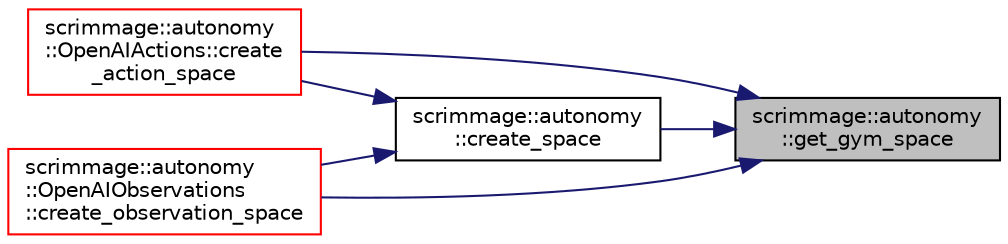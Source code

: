 digraph "scrimmage::autonomy::get_gym_space"
{
 // LATEX_PDF_SIZE
  edge [fontname="Helvetica",fontsize="10",labelfontname="Helvetica",labelfontsize="10"];
  node [fontname="Helvetica",fontsize="10",shape=record];
  rankdir="RL";
  Node1 [label="scrimmage::autonomy\l::get_gym_space",height=0.2,width=0.4,color="black", fillcolor="grey75", style="filled", fontcolor="black",tooltip=" "];
  Node1 -> Node2 [dir="back",color="midnightblue",fontsize="10",style="solid",fontname="Helvetica"];
  Node2 [label="scrimmage::autonomy\l::OpenAIActions::create\l_action_space",height=0.2,width=0.4,color="red", fillcolor="white", style="filled",URL="$classscrimmage_1_1autonomy_1_1OpenAIActions.html#a541fc805e0fec4cb224af7dd93b1be6f",tooltip=" "];
  Node1 -> Node5 [dir="back",color="midnightblue",fontsize="10",style="solid",fontname="Helvetica"];
  Node5 [label="scrimmage::autonomy\l::OpenAIObservations\l::create_observation_space",height=0.2,width=0.4,color="red", fillcolor="white", style="filled",URL="$classscrimmage_1_1autonomy_1_1OpenAIObservations.html#a571dd4e98f6f0c33611f125ecb172a39",tooltip=" "];
  Node1 -> Node6 [dir="back",color="midnightblue",fontsize="10",style="solid",fontname="Helvetica"];
  Node6 [label="scrimmage::autonomy\l::create_space",height=0.2,width=0.4,color="black", fillcolor="white", style="filled",URL="$namespacescrimmage_1_1autonomy.html#abc13446762f12418128411bda847fd86",tooltip=" "];
  Node6 -> Node2 [dir="back",color="midnightblue",fontsize="10",style="solid",fontname="Helvetica"];
  Node6 -> Node5 [dir="back",color="midnightblue",fontsize="10",style="solid",fontname="Helvetica"];
}
